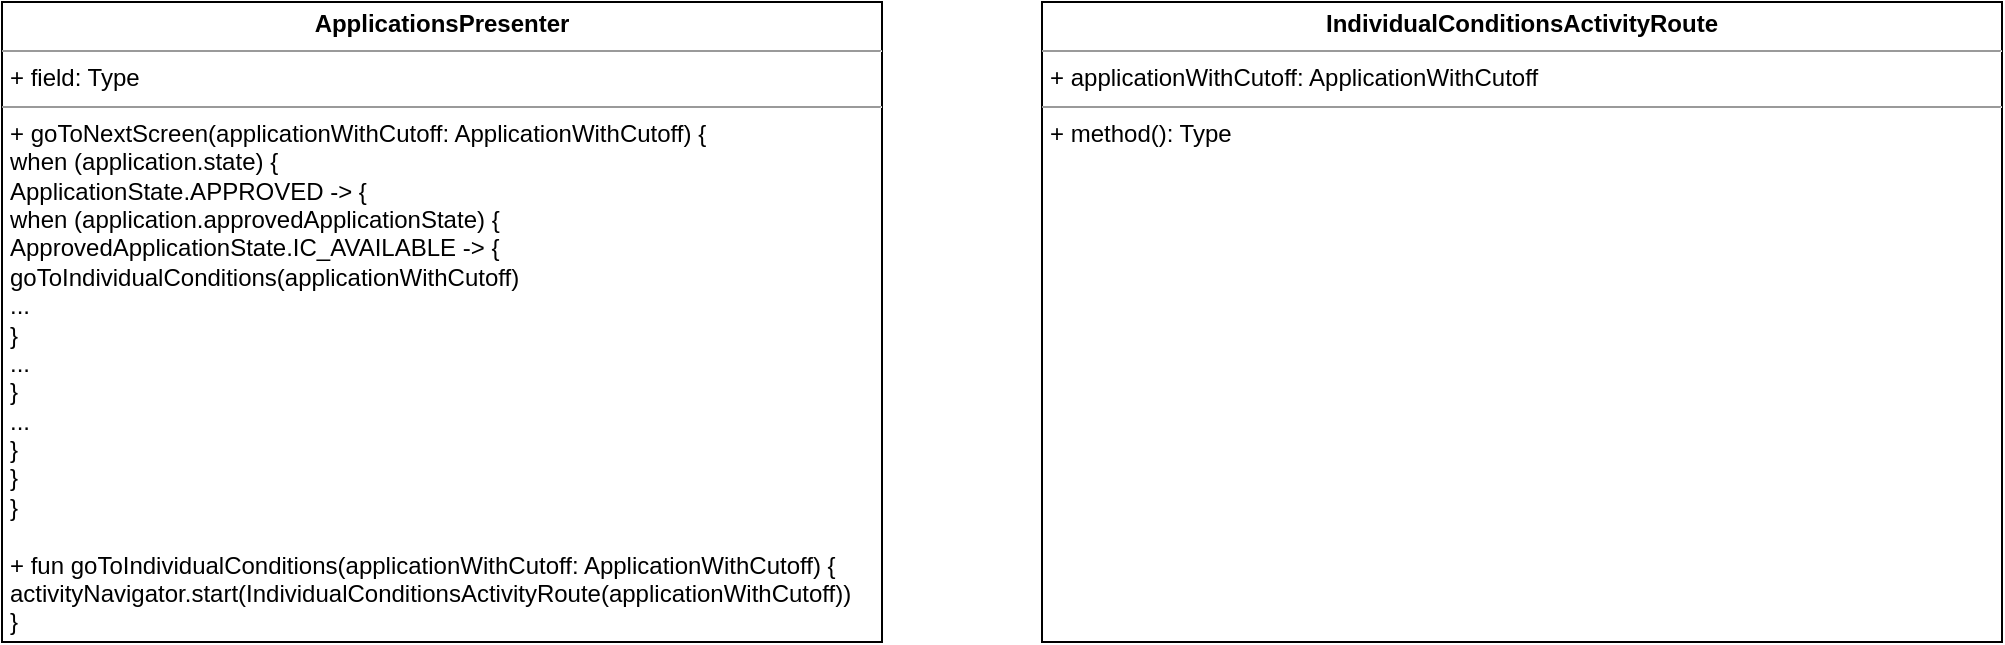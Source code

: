 <mxfile version="17.1.2" type="github">
  <diagram id="P6orFmAGe5Ii_b7BvYmw" name="Page-1">
    <mxGraphModel dx="996" dy="632" grid="1" gridSize="10" guides="1" tooltips="1" connect="1" arrows="1" fold="1" page="1" pageScale="1" pageWidth="827" pageHeight="1169" math="0" shadow="0">
      <root>
        <mxCell id="0" />
        <mxCell id="1" parent="0" />
        <mxCell id="7kPVL3wSiiriUlEY0Qpc-1" value="&lt;p style=&quot;margin: 0px ; margin-top: 4px ; text-align: center&quot;&gt;&lt;b&gt;ApplicationsPresenter&lt;/b&gt;&lt;/p&gt;&lt;hr size=&quot;1&quot;&gt;&lt;p style=&quot;margin: 0px ; margin-left: 4px&quot;&gt;+ field: Type&lt;/p&gt;&lt;hr size=&quot;1&quot;&gt;&lt;p style=&quot;margin: 0px ; margin-left: 4px&quot;&gt;+ goToNextScreen(applicationWithCutoff: ApplicationWithCutoff) {&lt;/p&gt;&lt;p style=&quot;margin: 0px ; margin-left: 4px&quot;&gt;when (application.state) {&lt;/p&gt;&lt;p style=&quot;margin: 0px ; margin-left: 4px&quot;&gt;ApplicationState.APPROVED -&amp;gt; {&lt;/p&gt;&lt;p style=&quot;margin: 0px ; margin-left: 4px&quot;&gt;when (application.approvedApplicationState) {&lt;/p&gt;&lt;p style=&quot;margin: 0px ; margin-left: 4px&quot;&gt;ApprovedApplicationState.IC_AVAILABLE -&amp;gt; {&lt;/p&gt;&lt;p style=&quot;margin: 0px ; margin-left: 4px&quot;&gt;goToIndividualConditions(applicationWithCutoff)&lt;br&gt;&lt;/p&gt;&lt;p style=&quot;margin: 0px ; margin-left: 4px&quot;&gt;...&lt;br&gt;&lt;/p&gt;&lt;p style=&quot;margin: 0px ; margin-left: 4px&quot;&gt;}&lt;br&gt;&lt;/p&gt;&lt;p style=&quot;margin: 0px ; margin-left: 4px&quot;&gt;...&lt;br&gt;&lt;/p&gt;&lt;p style=&quot;margin: 0px ; margin-left: 4px&quot;&gt;}&lt;br&gt;&lt;/p&gt;&lt;p style=&quot;margin: 0px ; margin-left: 4px&quot;&gt;...&lt;br&gt;&lt;/p&gt;&lt;p style=&quot;margin: 0px ; margin-left: 4px&quot;&gt;}&lt;br&gt;&lt;/p&gt;&lt;p style=&quot;margin: 0px ; margin-left: 4px&quot;&gt;}&lt;br&gt;&lt;/p&gt;&lt;p style=&quot;margin: 0px ; margin-left: 4px&quot;&gt;}&lt;/p&gt;&lt;p style=&quot;margin: 0px ; margin-left: 4px&quot;&gt;&lt;br&gt;&lt;/p&gt;&lt;p style=&quot;margin: 0px ; margin-left: 4px&quot;&gt;+ fun goToIndividualConditions(applicationWithCutoff: ApplicationWithCutoff) {&lt;/p&gt;&lt;p style=&quot;margin: 0px ; margin-left: 4px&quot;&gt;activityNavigator.start(IndividualConditionsActivityRoute(applicationWithCutoff))&lt;br&gt;&lt;/p&gt;&lt;p style=&quot;margin: 0px ; margin-left: 4px&quot;&gt;}&lt;br&gt;&lt;/p&gt;" style="verticalAlign=top;align=left;overflow=fill;fontSize=12;fontFamily=Helvetica;html=1;" vertex="1" parent="1">
          <mxGeometry x="80" y="80" width="440" height="320" as="geometry" />
        </mxCell>
        <mxCell id="7kPVL3wSiiriUlEY0Qpc-2" value="&lt;p style=&quot;margin: 0px ; margin-top: 4px ; text-align: center&quot;&gt;&lt;b&gt;IndividualConditionsActivityRoute&lt;/b&gt;&lt;/p&gt;&lt;hr size=&quot;1&quot;&gt;&lt;p style=&quot;margin: 0px ; margin-left: 4px&quot;&gt;+ applicationWithCutoff: ApplicationWithCutoff&lt;/p&gt;&lt;hr size=&quot;1&quot;&gt;&lt;p style=&quot;margin: 0px ; margin-left: 4px&quot;&gt;+ method(): Type&lt;/p&gt;" style="verticalAlign=top;align=left;overflow=fill;fontSize=12;fontFamily=Helvetica;html=1;" vertex="1" parent="1">
          <mxGeometry x="600" y="80" width="480" height="320" as="geometry" />
        </mxCell>
      </root>
    </mxGraphModel>
  </diagram>
</mxfile>
